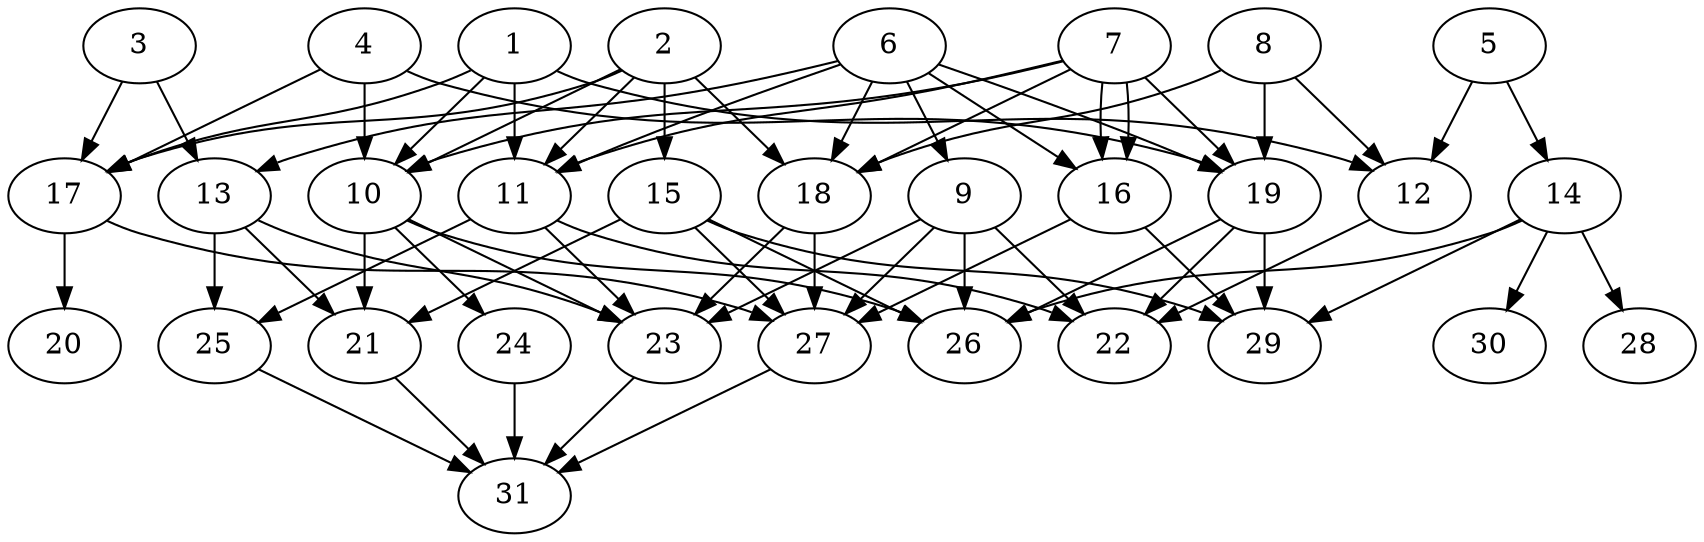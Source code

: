 // DAG (tier=2-normal, mode=compute, n=31, ccr=0.356, fat=0.618, density=0.502, regular=0.448, jump=0.185, mindata=524288, maxdata=8388608)
// DAG automatically generated by daggen at Sun Aug 24 16:33:33 2025
// /home/ermia/Project/Environments/daggen/bin/daggen --dot --ccr 0.356 --fat 0.618 --regular 0.448 --density 0.502 --jump 0.185 --mindata 524288 --maxdata 8388608 -n 31 
digraph G {
  1 [size="90100487671143989248", alpha="0.14", expect_size="45050243835571994624"]
  1 -> 10 [size ="160783476457472"]
  1 -> 11 [size ="160783476457472"]
  1 -> 12 [size ="160783476457472"]
  1 -> 17 [size ="160783476457472"]
  2 [size="153316552829298752", alpha="0.14", expect_size="76658276414649376"]
  2 -> 10 [size ="207623290880000"]
  2 -> 11 [size ="207623290880000"]
  2 -> 15 [size ="207623290880000"]
  2 -> 17 [size ="207623290880000"]
  2 -> 18 [size ="207623290880000"]
  3 [size="129625325469324272", alpha="0.19", expect_size="64812662734662136"]
  3 -> 13 [size ="356384340180992"]
  3 -> 17 [size ="356384340180992"]
  4 [size="3440059477872014", alpha="0.07", expect_size="1720029738936007"]
  4 -> 10 [size ="64132795596800"]
  4 -> 17 [size ="64132795596800"]
  4 -> 19 [size ="64132795596800"]
  5 [size="72764911299374088192", alpha="0.17", expect_size="36382455649687044096"]
  5 -> 12 [size ="139434846584832"]
  5 -> 14 [size ="139434846584832"]
  6 [size="4938290311387414528", alpha="0.15", expect_size="2469145155693707264"]
  6 -> 9 [size ="23199274237952"]
  6 -> 11 [size ="23199274237952"]
  6 -> 13 [size ="23199274237952"]
  6 -> 16 [size ="23199274237952"]
  6 -> 18 [size ="23199274237952"]
  6 -> 19 [size ="23199274237952"]
  7 [size="408671784188355018752", alpha="0.08", expect_size="204335892094177509376"]
  7 -> 10 [size ="440561379049472"]
  7 -> 11 [size ="440561379049472"]
  7 -> 16 [size ="440561379049472"]
  7 -> 16 [size ="440561379049472"]
  7 -> 18 [size ="440561379049472"]
  7 -> 19 [size ="440561379049472"]
  8 [size="1195104392978126", alpha="0.14", expect_size="597552196489063"]
  8 -> 12 [size ="28462244954112"]
  8 -> 18 [size ="28462244954112"]
  8 -> 19 [size ="28462244954112"]
  9 [size="159185661505752512", alpha="0.02", expect_size="79592830752876256"]
  9 -> 22 [size ="164476980559872"]
  9 -> 23 [size ="164476980559872"]
  9 -> 26 [size ="164476980559872"]
  9 -> 27 [size ="164476980559872"]
  10 [size="49721713328079765504", alpha="0.04", expect_size="24860856664039882752"]
  10 -> 21 [size ="108173457358848"]
  10 -> 23 [size ="108173457358848"]
  10 -> 24 [size ="108173457358848"]
  10 -> 26 [size ="108173457358848"]
  11 [size="11032615662991179776", alpha="0.10", expect_size="5516307831495589888"]
  11 -> 22 [size ="39646876663808"]
  11 -> 23 [size ="39646876663808"]
  11 -> 25 [size ="39646876663808"]
  12 [size="444624231729038", alpha="0.11", expect_size="222312115864519"]
  12 -> 22 [size ="13317754060800"]
  13 [size="8469846450457174", alpha="0.04", expect_size="4234923225228587"]
  13 -> 21 [size ="4482544959488"]
  13 -> 23 [size ="4482544959488"]
  13 -> 25 [size ="4482544959488"]
  14 [size="103090142139848000", alpha="0.07", expect_size="51545071069924000"]
  14 -> 26 [size ="153953236942848"]
  14 -> 28 [size ="153953236942848"]
  14 -> 29 [size ="153953236942848"]
  14 -> 30 [size ="153953236942848"]
  15 [size="203049212038984064", alpha="0.11", expect_size="101524606019492032"]
  15 -> 21 [size ="104707351642112"]
  15 -> 26 [size ="104707351642112"]
  15 -> 27 [size ="104707351642112"]
  15 -> 29 [size ="104707351642112"]
  16 [size="16757091392789938176", alpha="0.15", expect_size="8378545696394969088"]
  16 -> 27 [size ="52386865348608"]
  16 -> 29 [size ="52386865348608"]
  17 [size="44206853564135374848", alpha="0.16", expect_size="22103426782067687424"]
  17 -> 20 [size ="100019126403072"]
  17 -> 27 [size ="100019126403072"]
  18 [size="841581570185891328", alpha="0.01", expect_size="420790785092945664"]
  18 -> 23 [size ="414218801119232"]
  18 -> 27 [size ="414218801119232"]
  19 [size="328900916463128704", alpha="0.01", expect_size="164450458231564352"]
  19 -> 22 [size ="497360568320000"]
  19 -> 26 [size ="497360568320000"]
  19 -> 29 [size ="497360568320000"]
  20 [size="124400959488000000000", alpha="0.12", expect_size="62200479744000000000"]
  21 [size="10839278293126496", alpha="0.13", expect_size="5419639146563248"]
  21 -> 31 [size ="26668131418112"]
  22 [size="1169818945195974", alpha="0.11", expect_size="584909472597987"]
  23 [size="31128880624384868352", alpha="0.12", expect_size="15564440312192434176"]
  23 -> 31 [size ="79164837199872"]
  24 [size="631723519393765504", alpha="0.06", expect_size="315861759696882752"]
  24 -> 31 [size ="486951656357888"]
  25 [size="582547739315781238784", alpha="0.17", expect_size="291273869657890619392"]
  25 -> 31 [size ="558013022732288"]
  26 [size="226342006902956928", alpha="0.16", expect_size="113171003451478464"]
  27 [size="6787511890399461376", alpha="0.15", expect_size="3393755945199730688"]
  27 -> 31 [size ="28678981419008"]
  28 [size="477513503117450149888", alpha="0.02", expect_size="238756751558725074944"]
  29 [size="75420175877300813824", alpha="0.13", expect_size="37710087938650406912"]
  30 [size="18909475450845408", alpha="0.03", expect_size="9454737725422704"]
  31 [size="4928575496717188", alpha="0.10", expect_size="2464287748358594"]
}